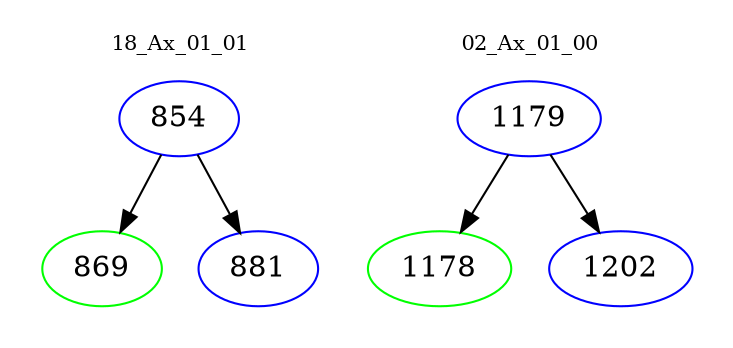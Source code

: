 digraph{
subgraph cluster_0 {
color = white
label = "18_Ax_01_01";
fontsize=10;
T0_854 [label="854", color="blue"]
T0_854 -> T0_869 [color="black"]
T0_869 [label="869", color="green"]
T0_854 -> T0_881 [color="black"]
T0_881 [label="881", color="blue"]
}
subgraph cluster_1 {
color = white
label = "02_Ax_01_00";
fontsize=10;
T1_1179 [label="1179", color="blue"]
T1_1179 -> T1_1178 [color="black"]
T1_1178 [label="1178", color="green"]
T1_1179 -> T1_1202 [color="black"]
T1_1202 [label="1202", color="blue"]
}
}
